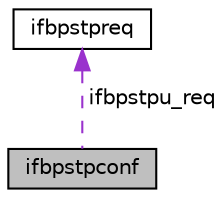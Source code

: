 digraph G
{
  edge [fontname="Helvetica",fontsize="10",labelfontname="Helvetica",labelfontsize="10"];
  node [fontname="Helvetica",fontsize="10",shape=record];
  Node1 [label="ifbpstpconf",height=0.2,width=0.4,color="black", fillcolor="grey75", style="filled" fontcolor="black"];
  Node2 -> Node1 [dir="back",color="darkorchid3",fontsize="10",style="dashed",label=" ifbpstpu_req" ,fontname="Helvetica"];
  Node2 [label="ifbpstpreq",height=0.2,width=0.4,color="black", fillcolor="white", style="filled",URL="$structifbpstpreq.html"];
}
